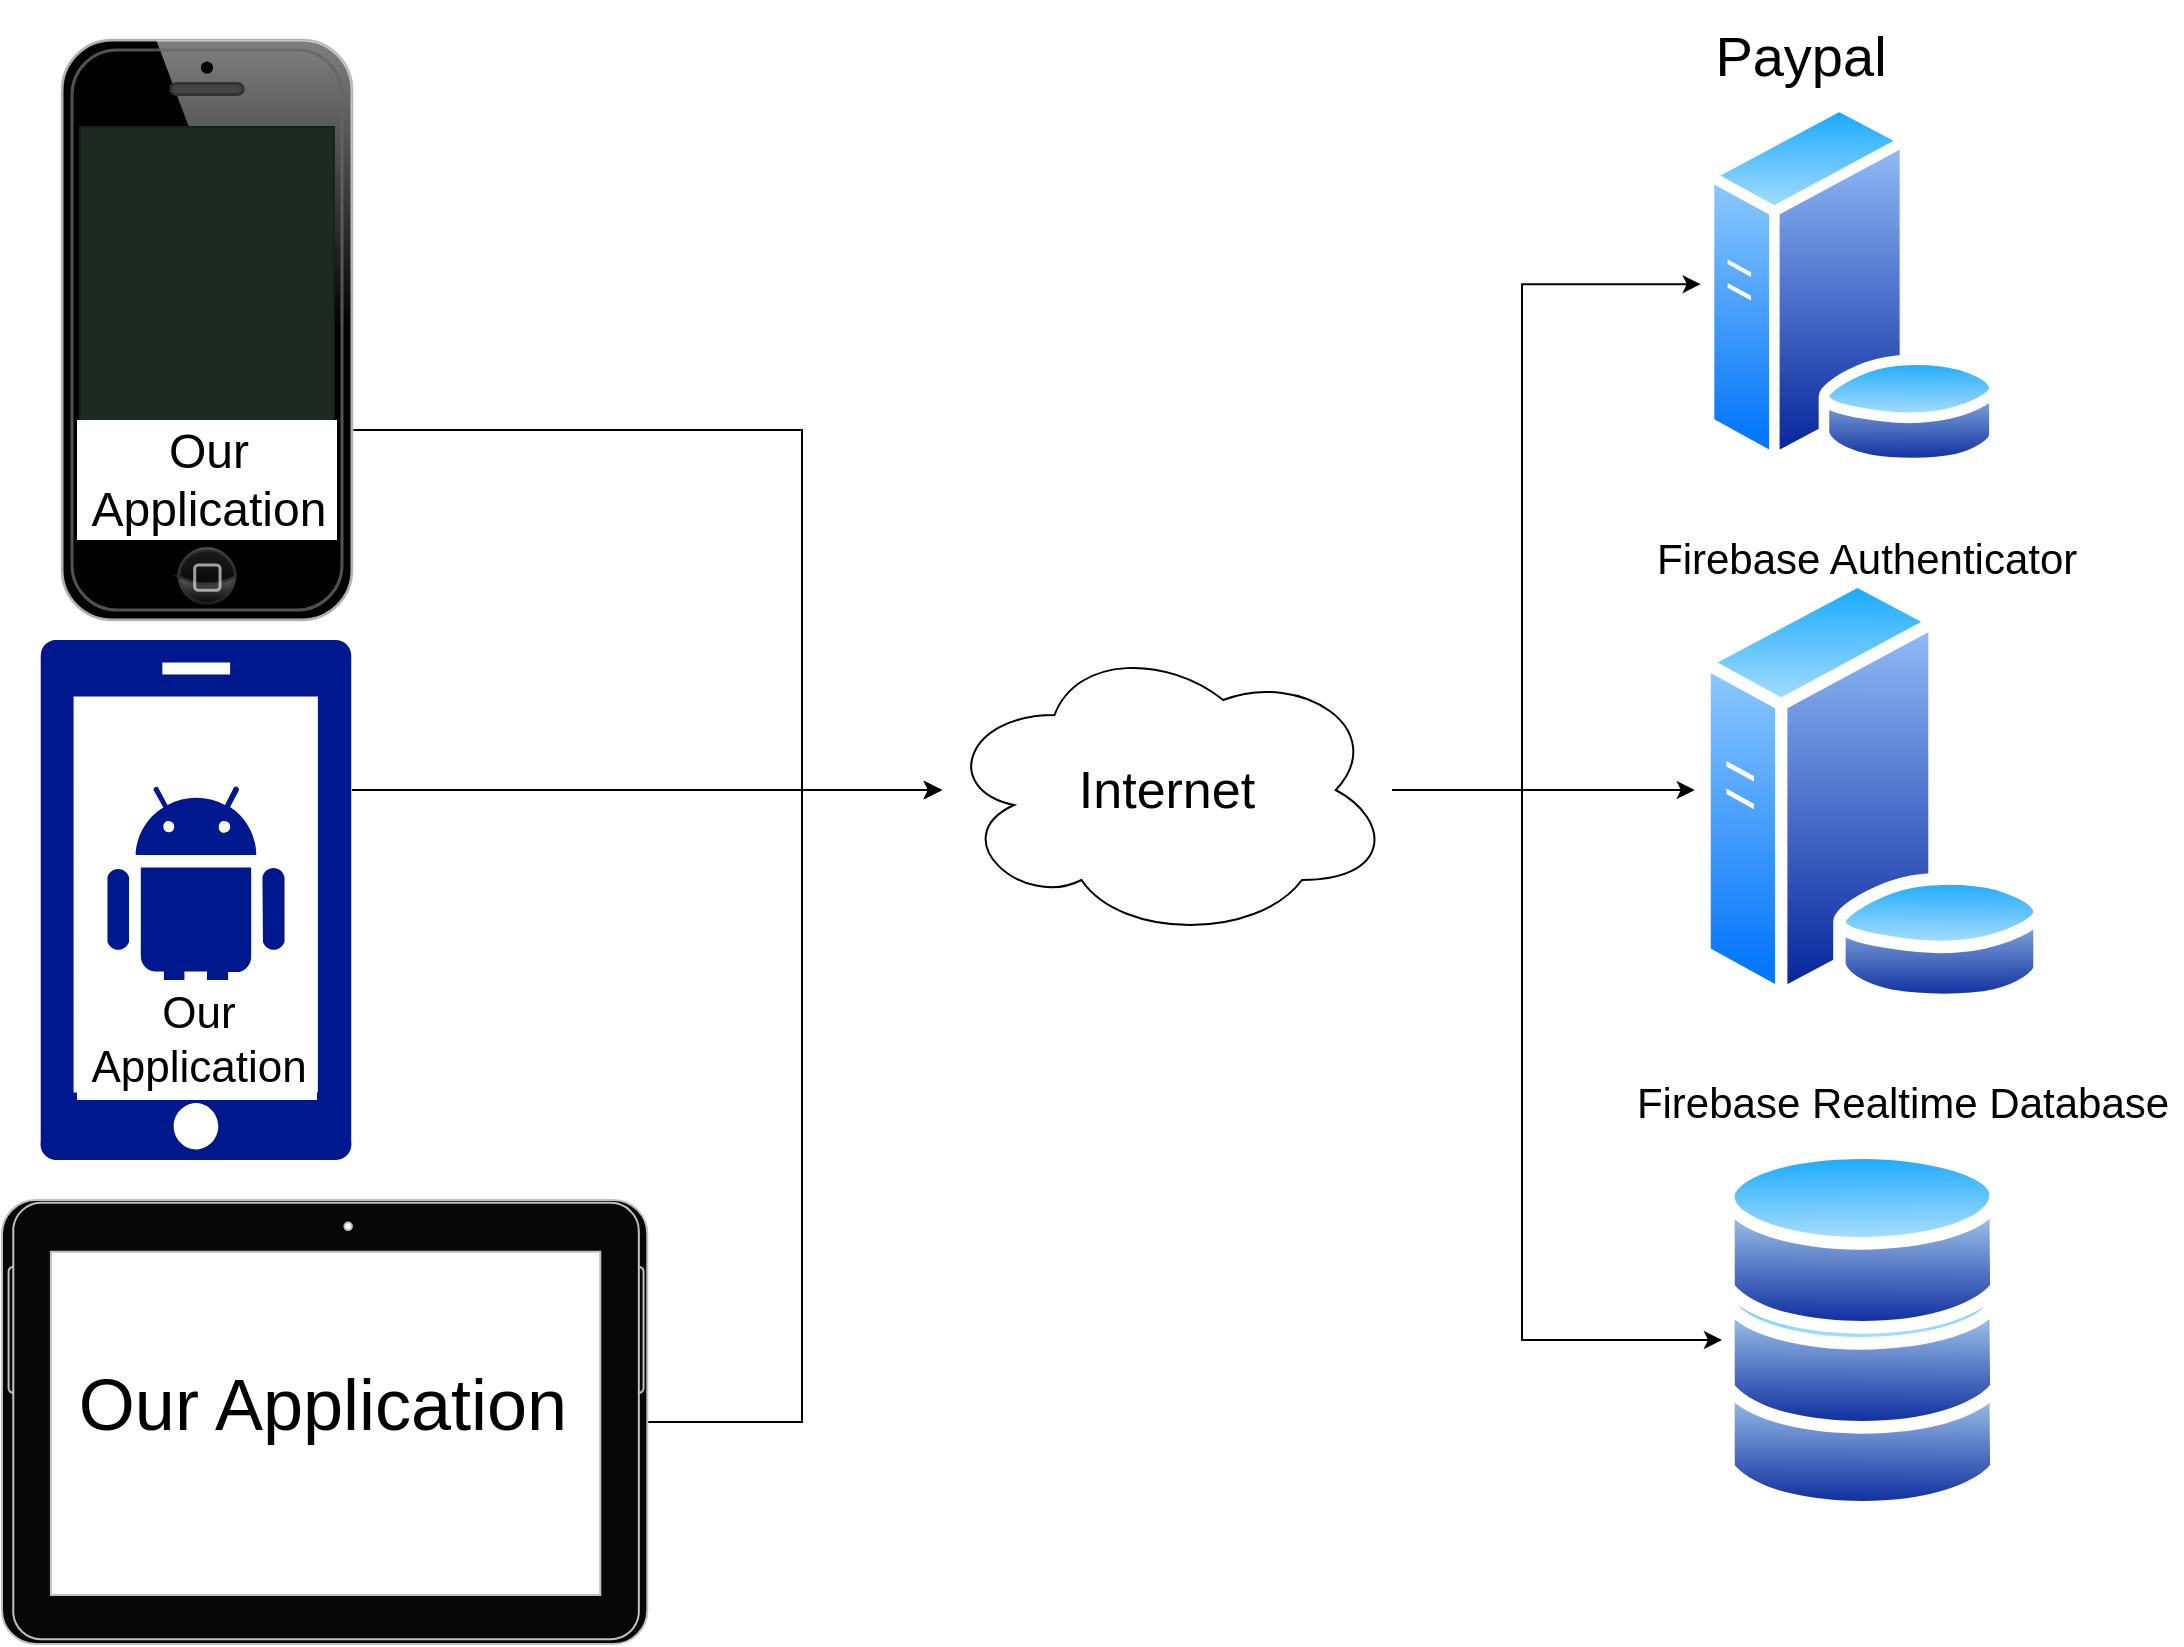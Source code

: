 <mxfile version="20.0.1" type="device"><diagram id="f8LW58qHNhehDcMaliBn" name="Page-1"><mxGraphModel dx="2370" dy="1228" grid="1" gridSize="10" guides="1" tooltips="1" connect="1" arrows="1" fold="1" page="1" pageScale="1" pageWidth="1100" pageHeight="850" math="0" shadow="0"><root><mxCell id="0"/><mxCell id="1" parent="0"/><mxCell id="mhWbmIBpQtL0tUfd9EbB-7" style="edgeStyle=orthogonalEdgeStyle;rounded=0;orthogonalLoop=1;jettySize=auto;html=1;" edge="1" parent="1" source="mhWbmIBpQtL0tUfd9EbB-3" target="mhWbmIBpQtL0tUfd9EbB-6"><mxGeometry relative="1" as="geometry"><Array as="points"><mxPoint x="440" y="215"/><mxPoint x="440" y="395"/></Array></mxGeometry></mxCell><mxCell id="mhWbmIBpQtL0tUfd9EbB-3" value="" style="verticalLabelPosition=bottom;verticalAlign=top;html=1;shadow=0;dashed=0;strokeWidth=1;shape=mxgraph.ios.iPhone;bgStyle=bgGreen;fillColor=#aaaaaa;sketch=0;" vertex="1" parent="1"><mxGeometry x="70" y="20" width="145" height="290" as="geometry"/></mxCell><mxCell id="mhWbmIBpQtL0tUfd9EbB-8" style="edgeStyle=orthogonalEdgeStyle;rounded=0;orthogonalLoop=1;jettySize=auto;html=1;" edge="1" parent="1" source="mhWbmIBpQtL0tUfd9EbB-4" target="mhWbmIBpQtL0tUfd9EbB-6"><mxGeometry relative="1" as="geometry"><Array as="points"><mxPoint x="320" y="395"/><mxPoint x="320" y="395"/></Array></mxGeometry></mxCell><mxCell id="mhWbmIBpQtL0tUfd9EbB-4" value="" style="sketch=0;aspect=fixed;pointerEvents=1;shadow=0;dashed=0;html=1;strokeColor=none;labelPosition=center;verticalLabelPosition=bottom;verticalAlign=top;align=center;fillColor=#00188D;shape=mxgraph.mscae.enterprise.android_phone" vertex="1" parent="1"><mxGeometry x="59" y="320" width="156" height="260" as="geometry"/></mxCell><mxCell id="mhWbmIBpQtL0tUfd9EbB-9" style="edgeStyle=orthogonalEdgeStyle;rounded=0;orthogonalLoop=1;jettySize=auto;html=1;" edge="1" parent="1" source="mhWbmIBpQtL0tUfd9EbB-5" target="mhWbmIBpQtL0tUfd9EbB-6"><mxGeometry relative="1" as="geometry"><Array as="points"><mxPoint x="440" y="711"/><mxPoint x="440" y="395"/></Array></mxGeometry></mxCell><mxCell id="mhWbmIBpQtL0tUfd9EbB-5" value="" style="verticalLabelPosition=bottom;verticalAlign=top;html=1;shadow=0;dashed=0;strokeWidth=1;shape=mxgraph.android.tab2;strokeColor=#c0c0c0;direction=north;fillColor=#080707;" vertex="1" parent="1"><mxGeometry x="40" y="600" width="322.65" height="222" as="geometry"/></mxCell><mxCell id="mhWbmIBpQtL0tUfd9EbB-14" style="edgeStyle=orthogonalEdgeStyle;rounded=0;orthogonalLoop=1;jettySize=auto;html=1;fontSize=26;" edge="1" parent="1" source="mhWbmIBpQtL0tUfd9EbB-6" target="mhWbmIBpQtL0tUfd9EbB-21"><mxGeometry relative="1" as="geometry"><mxPoint x="900.326" y="395" as="targetPoint"/><Array as="points"><mxPoint x="870" y="395"/><mxPoint x="870" y="395"/></Array></mxGeometry></mxCell><mxCell id="mhWbmIBpQtL0tUfd9EbB-20" style="edgeStyle=orthogonalEdgeStyle;rounded=0;orthogonalLoop=1;jettySize=auto;html=1;fontSize=26;" edge="1" parent="1" source="mhWbmIBpQtL0tUfd9EbB-6" target="mhWbmIBpQtL0tUfd9EbB-17"><mxGeometry relative="1" as="geometry"><Array as="points"><mxPoint x="800" y="395"/><mxPoint x="800" y="670"/></Array></mxGeometry></mxCell><mxCell id="mhWbmIBpQtL0tUfd9EbB-28" style="edgeStyle=orthogonalEdgeStyle;rounded=0;orthogonalLoop=1;jettySize=auto;html=1;entryX=0;entryY=0.5;entryDx=0;entryDy=0;fontSize=36;" edge="1" parent="1" source="mhWbmIBpQtL0tUfd9EbB-6" target="mhWbmIBpQtL0tUfd9EbB-23"><mxGeometry relative="1" as="geometry"><Array as="points"><mxPoint x="800" y="395"/><mxPoint x="800" y="142"/></Array></mxGeometry></mxCell><mxCell id="mhWbmIBpQtL0tUfd9EbB-6" value="&lt;font style=&quot;font-size: 26px;&quot;&gt;Internet&lt;/font&gt;" style="ellipse;shape=cloud;whiteSpace=wrap;html=1;fillColor=none;" vertex="1" parent="1"><mxGeometry x="510" y="320" width="225" height="150" as="geometry"/></mxCell><mxCell id="mhWbmIBpQtL0tUfd9EbB-15" value="&lt;font style=&quot;font-size: 21px;&quot;&gt;Firebase Authenticator&amp;nbsp;&lt;/font&gt;" style="text;html=1;align=center;verticalAlign=middle;resizable=0;points=[];autosize=1;strokeColor=none;fillColor=none;fontSize=26;" vertex="1" parent="1"><mxGeometry x="860" y="258.07" width="230" height="40" as="geometry"/></mxCell><mxCell id="mhWbmIBpQtL0tUfd9EbB-16" value="" style="aspect=fixed;perimeter=ellipsePerimeter;html=1;align=center;shadow=0;dashed=0;spacingTop=3;image;image=img/lib/active_directory/database.svg;fontSize=26;fillColor=none;" vertex="1" parent="1"><mxGeometry x="900" y="658.07" width="140.35" height="103.86" as="geometry"/></mxCell><mxCell id="mhWbmIBpQtL0tUfd9EbB-17" value="" style="aspect=fixed;perimeter=ellipsePerimeter;html=1;align=center;shadow=0;dashed=0;spacingTop=3;image;image=img/lib/active_directory/database.svg;fontSize=26;fillColor=none;" vertex="1" parent="1"><mxGeometry x="900" y="618.07" width="140.35" height="103.86" as="geometry"/></mxCell><mxCell id="mhWbmIBpQtL0tUfd9EbB-18" value="" style="aspect=fixed;perimeter=ellipsePerimeter;html=1;align=center;shadow=0;dashed=0;spacingTop=3;image;image=img/lib/active_directory/database.svg;fontSize=26;fillColor=none;" vertex="1" parent="1"><mxGeometry x="900" y="568.07" width="140.35" height="103.86" as="geometry"/></mxCell><mxCell id="mhWbmIBpQtL0tUfd9EbB-19" value="&lt;span style=&quot;font-size: 21px;&quot;&gt;Firebase Realtime Database&lt;/span&gt;" style="text;html=1;align=center;verticalAlign=middle;resizable=0;points=[];autosize=1;strokeColor=none;fillColor=none;fontSize=26;" vertex="1" parent="1"><mxGeometry x="850" y="530" width="280" height="40" as="geometry"/></mxCell><mxCell id="mhWbmIBpQtL0tUfd9EbB-21" value="" style="aspect=fixed;perimeter=ellipsePerimeter;html=1;align=center;shadow=0;dashed=0;spacingTop=3;image;image=img/lib/active_directory/database_server.svg;fontSize=21;fillColor=none;" vertex="1" parent="1"><mxGeometry x="886.39" y="286.93" width="177.23" height="216.14" as="geometry"/></mxCell><mxCell id="mhWbmIBpQtL0tUfd9EbB-23" value="" style="aspect=fixed;perimeter=ellipsePerimeter;html=1;align=center;shadow=0;dashed=0;spacingTop=3;image;image=img/lib/active_directory/database_server.svg;fontSize=21;fillColor=none;" vertex="1" parent="1"><mxGeometry x="889.35" y="50" width="151" height="184.15" as="geometry"/></mxCell><mxCell id="mhWbmIBpQtL0tUfd9EbB-25" value="&lt;span style=&quot;background-color: rgb(255, 255, 255); font-size: 24px;&quot;&gt;&lt;font style=&quot;font-size: 24px;&quot;&gt;Our &lt;br&gt;Application&lt;/font&gt;&lt;/span&gt;" style="text;html=1;align=center;verticalAlign=middle;resizable=0;points=[];autosize=1;fontSize=21;fillColor=default;" vertex="1" parent="1"><mxGeometry x="77.5" y="210" width="130" height="60" as="geometry"/></mxCell><mxCell id="mhWbmIBpQtL0tUfd9EbB-26" value="&lt;span style=&quot;background-color: rgb(255, 255, 255); font-size: 22px;&quot;&gt;&lt;font style=&quot;font-size: 22px;&quot;&gt;Our &lt;br&gt;Application&lt;/font&gt;&lt;/span&gt;" style="text;html=1;align=center;verticalAlign=middle;resizable=0;points=[];autosize=1;fontSize=21;fillColor=default;" vertex="1" parent="1"><mxGeometry x="77.5" y="490" width="120" height="60" as="geometry"/></mxCell><mxCell id="mhWbmIBpQtL0tUfd9EbB-27" value="&lt;span style=&quot;background-color: rgb(255, 255, 255); font-size: 24px;&quot;&gt;&lt;font style=&quot;font-size: 36px;&quot;&gt;Our Application&lt;/font&gt;&lt;/span&gt;" style="text;html=1;align=center;verticalAlign=middle;resizable=0;points=[];autosize=1;fontSize=21;fillColor=default;" vertex="1" parent="1"><mxGeometry x="70" y="681.93" width="260" height="40" as="geometry"/></mxCell><mxCell id="mhWbmIBpQtL0tUfd9EbB-30" value="&lt;font style=&quot;font-size: 28px;&quot;&gt;Paypal&lt;/font&gt;" style="text;html=1;align=center;verticalAlign=middle;resizable=0;points=[];autosize=1;strokeColor=none;fillColor=none;fontSize=35;" vertex="1" parent="1"><mxGeometry x="889.35" width="100" height="50" as="geometry"/></mxCell></root></mxGraphModel></diagram></mxfile>